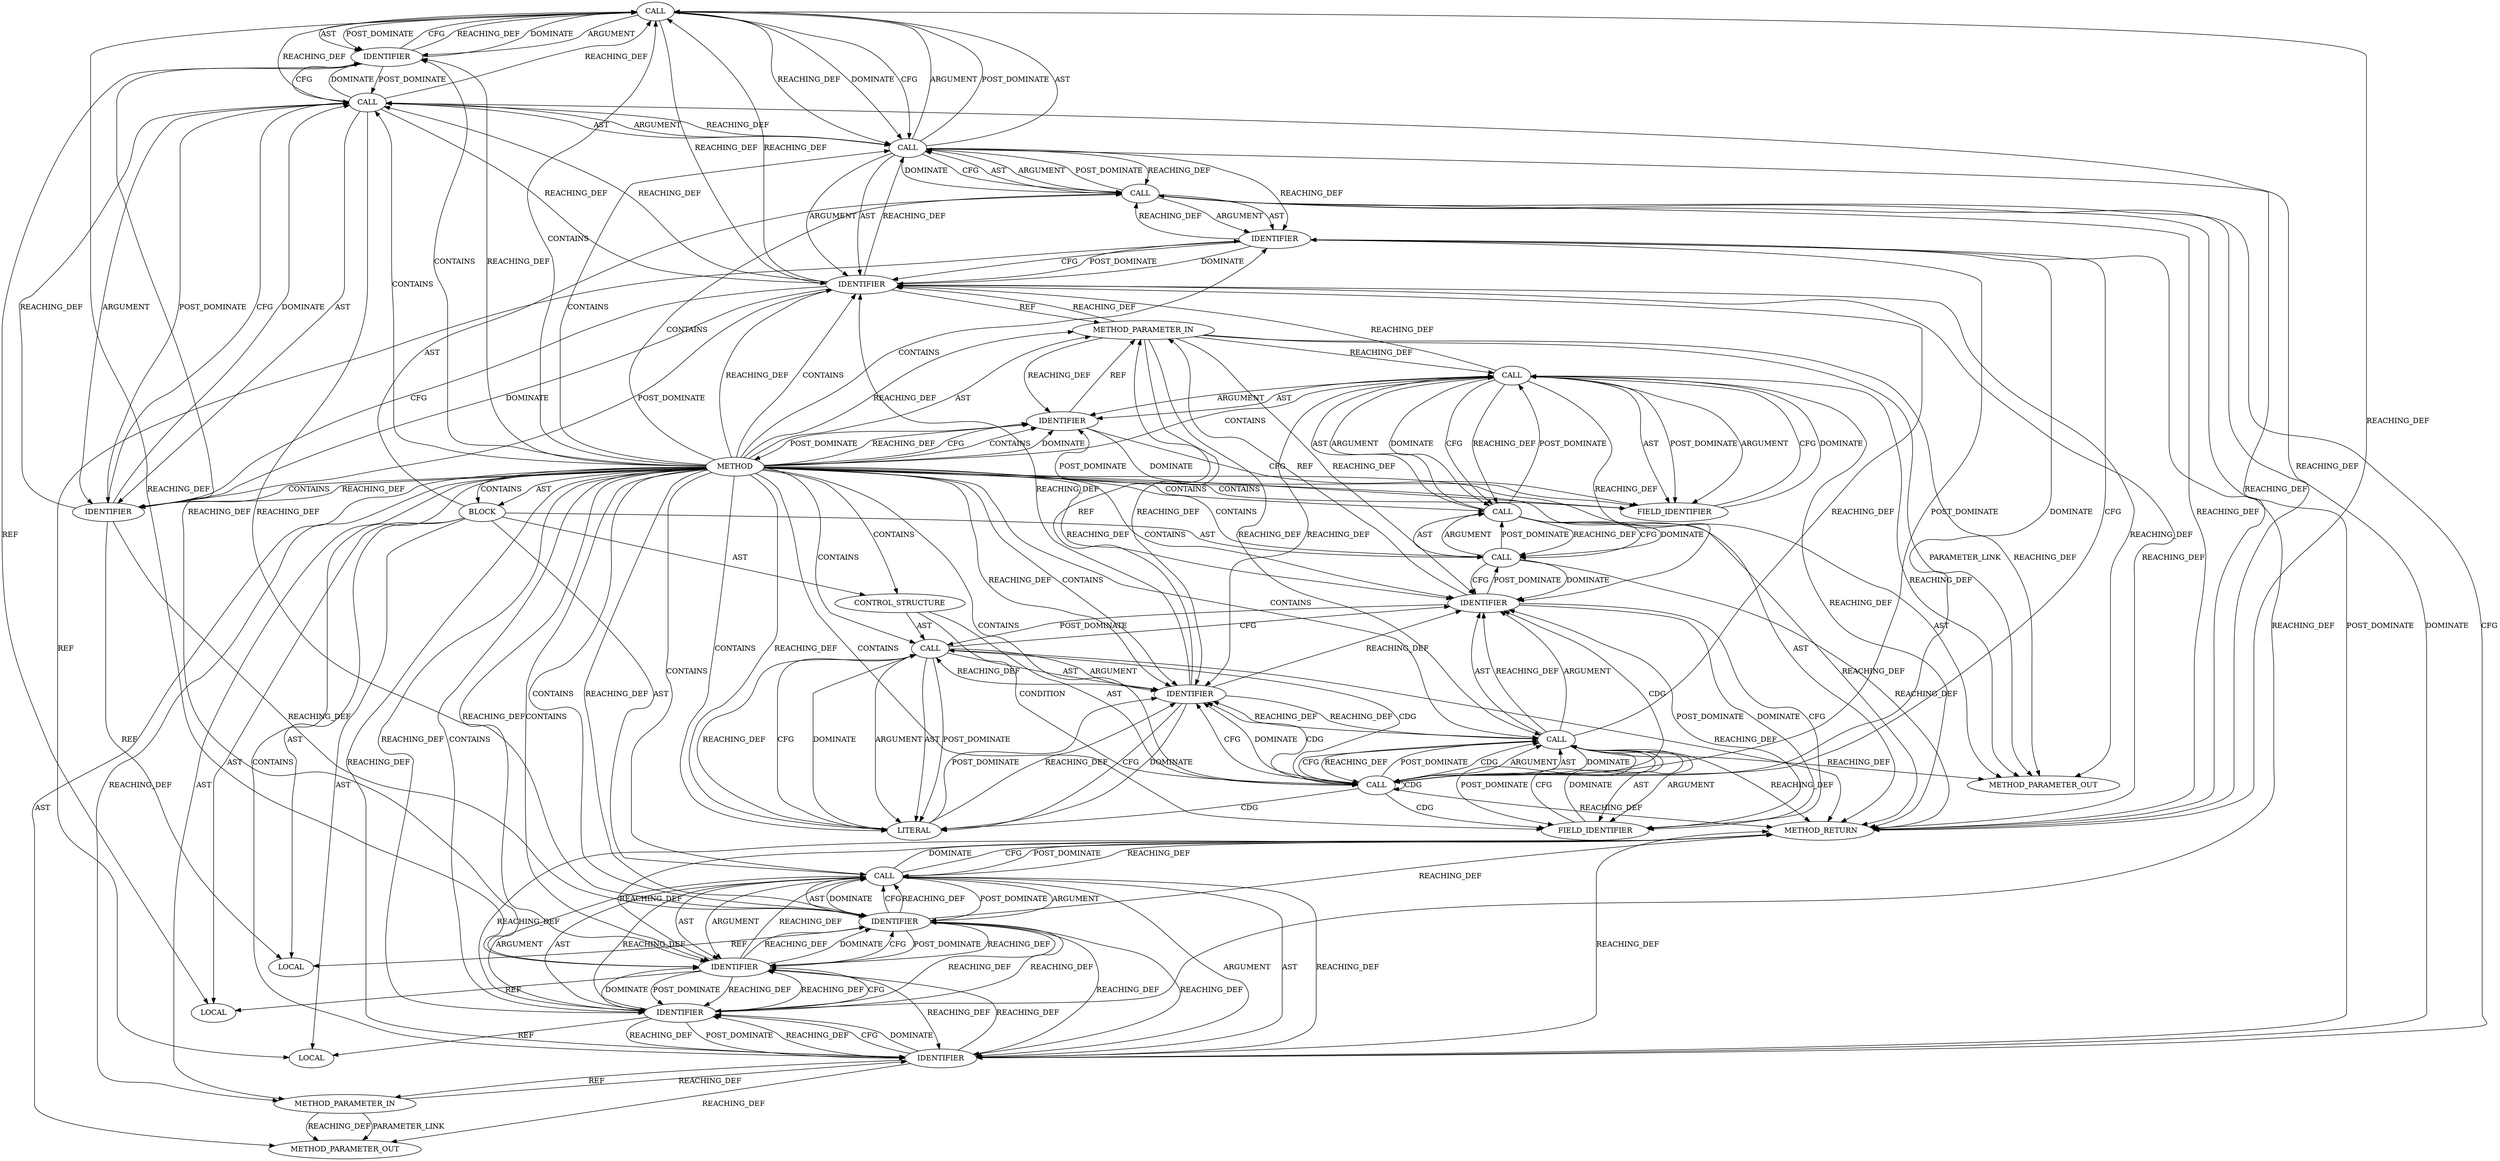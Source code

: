 digraph {
  2820 [label=CALL ORDER=3 ARGUMENT_INDEX=3 CODE="&len" COLUMN_NUMBER=42 METHOD_FULL_NAME="<operator>.addressOf" LINE_NUMBER=863 TYPE_FULL_NAME="<empty>" DISPATCH_TYPE="STATIC_DISPATCH" SIGNATURE="" NAME="<operator>.addressOf"]
  2803 [label=CALL ORDER=1 ARGUMENT_INDEX=1 CODE="cursor->total_resid" COLUMN_NUMBER=11 METHOD_FULL_NAME="<operator>.indirectFieldAccess" LINE_NUMBER=856 TYPE_FULL_NAME="<empty>" DISPATCH_TYPE="STATIC_DISPATCH" SIGNATURE="" NAME="<operator>.indirectFieldAccess"]
  2797 [label=BLOCK ORDER=3 ARGUMENT_INDEX=-1 CODE="{
	struct page *page;
	size_t off, len;

	WARN_ON(!cursor->total_resid);

	/* skip zero-length data items */
	while (!cursor->resid)
		ceph_msg_data_advance(cursor, 0);

	/* get a piece of data, cursor isn't advanced */
	page = ceph_msg_data_next(cursor, &off, &len);
	bvec_set_page(bv, page, len, off);
}" COLUMN_NUMBER=1 LINE_NUMBER=852 TYPE_FULL_NAME="void"]
  2821 [label=IDENTIFIER ORDER=1 ARGUMENT_INDEX=1 CODE="len" COLUMN_NUMBER=43 LINE_NUMBER=863 TYPE_FULL_NAME="size_t" NAME="len"]
  2826 [label=IDENTIFIER ORDER=4 ARGUMENT_INDEX=4 CODE="off" COLUMN_NUMBER=31 LINE_NUMBER=864 TYPE_FULL_NAME="size_t" NAME="off"]
  2822 [label=CALL ORDER=7 ARGUMENT_INDEX=-1 CODE="bvec_set_page(bv, page, len, off)" COLUMN_NUMBER=2 METHOD_FULL_NAME="bvec_set_page" LINE_NUMBER=864 TYPE_FULL_NAME="<empty>" DISPATCH_TYPE="STATIC_DISPATCH" SIGNATURE="" NAME="bvec_set_page"]
  2811 [label=CALL ORDER=2 ARGUMENT_INDEX=-1 CODE="ceph_msg_data_advance(cursor, 0)" COLUMN_NUMBER=3 METHOD_FULL_NAME="ceph_msg_data_advance" LINE_NUMBER=860 TYPE_FULL_NAME="<empty>" DISPATCH_TYPE="STATIC_DISPATCH" SIGNATURE="" NAME="ceph_msg_data_advance"]
  2827 [label=METHOD_RETURN ORDER=4 CODE="RET" COLUMN_NUMBER=1 LINE_NUMBER=850 TYPE_FULL_NAME="void" EVALUATION_STRATEGY="BY_VALUE"]
  2817 [label=IDENTIFIER ORDER=1 ARGUMENT_INDEX=1 CODE="cursor" COLUMN_NUMBER=28 LINE_NUMBER=863 TYPE_FULL_NAME="ceph_msg_data_cursor*" NAME="cursor"]
  13086 [label=METHOD_PARAMETER_OUT ORDER=2 CODE="struct bio_vec *bv" IS_VARIADIC=false COLUMN_NUMBER=4 LINE_NUMBER=851 TYPE_FULL_NAME="bio_vec*" EVALUATION_STRATEGY="BY_VALUE" INDEX=2 NAME="bv"]
  2796 [label=METHOD_PARAMETER_IN ORDER=2 CODE="struct bio_vec *bv" IS_VARIADIC=false COLUMN_NUMBER=4 LINE_NUMBER=851 TYPE_FULL_NAME="bio_vec*" EVALUATION_STRATEGY="BY_VALUE" INDEX=2 NAME="bv"]
  2812 [label=IDENTIFIER ORDER=1 ARGUMENT_INDEX=1 CODE="cursor" COLUMN_NUMBER=25 LINE_NUMBER=860 TYPE_FULL_NAME="ceph_msg_data_cursor*" NAME="cursor"]
  2804 [label=IDENTIFIER ORDER=1 ARGUMENT_INDEX=1 CODE="cursor" COLUMN_NUMBER=11 LINE_NUMBER=856 TYPE_FULL_NAME="ceph_msg_data_cursor*" NAME="cursor"]
  2815 [label=IDENTIFIER ORDER=1 ARGUMENT_INDEX=1 CODE="page" COLUMN_NUMBER=2 LINE_NUMBER=863 TYPE_FULL_NAME="page*" NAME="page"]
  2794 [label=METHOD COLUMN_NUMBER=1 LINE_NUMBER=850 COLUMN_NUMBER_END=1 IS_EXTERNAL=false SIGNATURE="void get_bvec_at (ceph_msg_data_cursor*,bio_vec*)" NAME="get_bvec_at" AST_PARENT_TYPE="TYPE_DECL" AST_PARENT_FULL_NAME="file_code_old-a282a2f-decode_preamble-524.c:<global>" ORDER=48 CODE="static void get_bvec_at(struct ceph_msg_data_cursor *cursor,
			struct bio_vec *bv)
{
	struct page *page;
	size_t off, len;

	WARN_ON(!cursor->total_resid);

	/* skip zero-length data items */
	while (!cursor->resid)
		ceph_msg_data_advance(cursor, 0);

	/* get a piece of data, cursor isn't advanced */
	page = ceph_msg_data_next(cursor, &off, &len);
	bvec_set_page(bv, page, len, off);
}" FULL_NAME="get_bvec_at" LINE_NUMBER_END=865 FILENAME="file_code_old-a282a2f-decode_preamble-524.c"]
  2814 [label=CALL ORDER=6 ARGUMENT_INDEX=-1 CODE="page = ceph_msg_data_next(cursor, &off, &len)" COLUMN_NUMBER=2 METHOD_FULL_NAME="<operator>.assignment" LINE_NUMBER=863 TYPE_FULL_NAME="<empty>" DISPATCH_TYPE="STATIC_DISPATCH" SIGNATURE="" NAME="<operator>.assignment"]
  2801 [label=CALL ORDER=4 ARGUMENT_INDEX=-1 CODE="WARN_ON(!cursor->total_resid)" COLUMN_NUMBER=2 METHOD_FULL_NAME="WARN_ON" LINE_NUMBER=856 TYPE_FULL_NAME="<empty>" DISPATCH_TYPE="STATIC_DISPATCH" SIGNATURE="" NAME="WARN_ON"]
  2799 [label=LOCAL ORDER=2 CODE="size_t off" COLUMN_NUMBER=9 LINE_NUMBER=854 TYPE_FULL_NAME="size_t" NAME="off"]
  2810 [label=FIELD_IDENTIFIER ORDER=2 ARGUMENT_INDEX=2 CODE="resid" COLUMN_NUMBER=10 LINE_NUMBER=859 CANONICAL_NAME="resid"]
  2823 [label=IDENTIFIER ORDER=1 ARGUMENT_INDEX=1 CODE="bv" COLUMN_NUMBER=16 LINE_NUMBER=864 TYPE_FULL_NAME="bio_vec*" NAME="bv"]
  2800 [label=LOCAL ORDER=3 CODE="size_t len" COLUMN_NUMBER=14 LINE_NUMBER=854 TYPE_FULL_NAME="size_t" NAME="len"]
  2824 [label=IDENTIFIER ORDER=2 ARGUMENT_INDEX=2 CODE="page" COLUMN_NUMBER=20 LINE_NUMBER=864 TYPE_FULL_NAME="page*" NAME="page"]
  2809 [label=IDENTIFIER ORDER=1 ARGUMENT_INDEX=1 CODE="cursor" COLUMN_NUMBER=10 LINE_NUMBER=859 TYPE_FULL_NAME="ceph_msg_data_cursor*" NAME="cursor"]
  2805 [label=FIELD_IDENTIFIER ORDER=2 ARGUMENT_INDEX=2 CODE="total_resid" COLUMN_NUMBER=11 LINE_NUMBER=856 CANONICAL_NAME="total_resid"]
  2798 [label=LOCAL ORDER=1 CODE="struct page* page" COLUMN_NUMBER=14 LINE_NUMBER=853 TYPE_FULL_NAME="page*" NAME="page"]
  2825 [label=IDENTIFIER ORDER=3 ARGUMENT_INDEX=3 CODE="len" COLUMN_NUMBER=26 LINE_NUMBER=864 TYPE_FULL_NAME="size_t" NAME="len"]
  2819 [label=IDENTIFIER ORDER=1 ARGUMENT_INDEX=1 CODE="off" COLUMN_NUMBER=37 LINE_NUMBER=863 TYPE_FULL_NAME="size_t" NAME="off"]
  2807 [label=CALL ORDER=1 ARGUMENT_INDEX=-1 CODE="!cursor->resid" COLUMN_NUMBER=9 METHOD_FULL_NAME="<operator>.logicalNot" LINE_NUMBER=859 TYPE_FULL_NAME="<empty>" DISPATCH_TYPE="STATIC_DISPATCH" SIGNATURE="" NAME="<operator>.logicalNot"]
  13085 [label=METHOD_PARAMETER_OUT ORDER=1 CODE="struct ceph_msg_data_cursor *cursor" IS_VARIADIC=false COLUMN_NUMBER=25 LINE_NUMBER=850 TYPE_FULL_NAME="ceph_msg_data_cursor*" EVALUATION_STRATEGY="BY_VALUE" INDEX=1 NAME="cursor"]
  2818 [label=CALL ORDER=2 ARGUMENT_INDEX=2 CODE="&off" COLUMN_NUMBER=36 METHOD_FULL_NAME="<operator>.addressOf" LINE_NUMBER=863 TYPE_FULL_NAME="<empty>" DISPATCH_TYPE="STATIC_DISPATCH" SIGNATURE="" NAME="<operator>.addressOf"]
  2795 [label=METHOD_PARAMETER_IN ORDER=1 CODE="struct ceph_msg_data_cursor *cursor" IS_VARIADIC=false COLUMN_NUMBER=25 LINE_NUMBER=850 TYPE_FULL_NAME="ceph_msg_data_cursor*" EVALUATION_STRATEGY="BY_VALUE" INDEX=1 NAME="cursor"]
  2802 [label=CALL ORDER=1 ARGUMENT_INDEX=1 CODE="!cursor->total_resid" COLUMN_NUMBER=10 METHOD_FULL_NAME="<operator>.logicalNot" LINE_NUMBER=856 TYPE_FULL_NAME="<empty>" DISPATCH_TYPE="STATIC_DISPATCH" SIGNATURE="" NAME="<operator>.logicalNot"]
  2806 [label=CONTROL_STRUCTURE CONTROL_STRUCTURE_TYPE="WHILE" ORDER=5 PARSER_TYPE_NAME="<empty>" ARGUMENT_INDEX=-1 CODE="while (!cursor->resid)" COLUMN_NUMBER=2 LINE_NUMBER=859]
  2813 [label=LITERAL ORDER=2 ARGUMENT_INDEX=2 CODE="0" COLUMN_NUMBER=33 LINE_NUMBER=860 TYPE_FULL_NAME="int"]
  2816 [label=CALL ORDER=2 ARGUMENT_INDEX=2 CODE="ceph_msg_data_next(cursor, &off, &len)" COLUMN_NUMBER=9 METHOD_FULL_NAME="ceph_msg_data_next" LINE_NUMBER=863 TYPE_FULL_NAME="<empty>" DISPATCH_TYPE="STATIC_DISPATCH" SIGNATURE="" NAME="ceph_msg_data_next"]
  2808 [label=CALL ORDER=1 ARGUMENT_INDEX=1 CODE="cursor->resid" COLUMN_NUMBER=10 METHOD_FULL_NAME="<operator>.indirectFieldAccess" LINE_NUMBER=859 TYPE_FULL_NAME="<empty>" DISPATCH_TYPE="STATIC_DISPATCH" SIGNATURE="" NAME="<operator>.indirectFieldAccess"]
  2804 -> 2805 [label=CFG ]
  2808 -> 2827 [label=REACHING_DEF VARIABLE="cursor->resid"]
  2817 -> 2795 [label=REF ]
  2826 -> 2822 [label=DOMINATE ]
  2822 -> 2825 [label=AST ]
  2809 -> 2801 [label=POST_DOMINATE ]
  2816 -> 2814 [label=CFG ]
  2812 -> 2813 [label=CFG ]
  2811 -> 2812 [label=AST ]
  2794 -> 2819 [label=CONTAINS ]
  2810 -> 2808 [label=CFG ]
  2797 -> 2801 [label=AST ]
  2807 -> 2812 [label=CDG ]
  2795 -> 13085 [label=PARAMETER_LINK ]
  2816 -> 2820 [label=ARGUMENT ]
  2816 -> 2820 [label=POST_DOMINATE ]
  2820 -> 2816 [label=REACHING_DEF VARIABLE="&len"]
  2806 -> 2811 [label=AST ]
  2822 -> 2823 [label=ARGUMENT ]
  2805 -> 2803 [label=CFG ]
  2824 -> 2827 [label=REACHING_DEF VARIABLE="page"]
  2824 -> 2823 [label=POST_DOMINATE ]
  2818 -> 2821 [label=CFG ]
  2794 -> 2826 [label=CONTAINS ]
  2808 -> 2809 [label=ARGUMENT ]
  2819 -> 2817 [label=POST_DOMINATE ]
  2822 -> 2826 [label=POST_DOMINATE ]
  2822 -> 2827 [label=REACHING_DEF VARIABLE="bvec_set_page(bv, page, len, off)"]
  2794 -> 2806 [label=CONTAINS ]
  2817 -> 2819 [label=CFG ]
  2807 -> 2809 [label=CDG ]
  2814 -> 2816 [label=AST ]
  2819 -> 2826 [label=REACHING_DEF VARIABLE="off"]
  2824 -> 2825 [label=REACHING_DEF VARIABLE="page"]
  2825 -> 2822 [label=REACHING_DEF VARIABLE="len"]
  2794 -> 2823 [label=REACHING_DEF VARIABLE=""]
  2794 -> 2808 [label=CONTAINS ]
  2794 -> 2804 [label=REACHING_DEF VARIABLE=""]
  2824 -> 2825 [label=CFG ]
  2809 -> 2810 [label=DOMINATE ]
  2821 -> 2820 [label=CFG ]
  2807 -> 2815 [label=DOMINATE ]
  2802 -> 2827 [label=REACHING_DEF VARIABLE="!cursor->total_resid"]
  2797 -> 2799 [label=AST ]
  2821 -> 2800 [label=REF ]
  2816 -> 2820 [label=AST ]
  2794 -> 2823 [label=CONTAINS ]
  2794 -> 2812 [label=REACHING_DEF VARIABLE=""]
  2803 -> 2827 [label=REACHING_DEF VARIABLE="cursor->total_resid"]
  2795 -> 2808 [label=REACHING_DEF VARIABLE="cursor"]
  2807 -> 2808 [label=POST_DOMINATE ]
  2811 -> 2812 [label=ARGUMENT ]
  2807 -> 2815 [label=CFG ]
  2802 -> 2803 [label=ARGUMENT ]
  2823 -> 2814 [label=POST_DOMINATE ]
  2804 -> 2805 [label=DOMINATE ]
  2808 -> 2807 [label=DOMINATE ]
  2826 -> 2825 [label=POST_DOMINATE ]
  2804 -> 2794 [label=POST_DOMINATE ]
  2803 -> 2802 [label=DOMINATE ]
  2794 -> 2817 [label=REACHING_DEF VARIABLE=""]
  2803 -> 2802 [label=CFG ]
  2815 -> 2807 [label=POST_DOMINATE ]
  2794 -> 2818 [label=CONTAINS ]
  2812 -> 2795 [label=REF ]
  2815 -> 2817 [label=DOMINATE ]
  2794 -> 2803 [label=CONTAINS ]
  2794 -> 2815 [label=CONTAINS ]
  2794 -> 2824 [label=REACHING_DEF VARIABLE=""]
  2825 -> 2823 [label=REACHING_DEF VARIABLE="len"]
  2822 -> 2827 [label=DOMINATE ]
  2822 -> 2824 [label=ARGUMENT ]
  2813 -> 2812 [label=POST_DOMINATE ]
  2801 -> 2802 [label=AST ]
  2809 -> 2811 [label=POST_DOMINATE ]
  2817 -> 13085 [label=REACHING_DEF VARIABLE="cursor"]
  2813 -> 2811 [label=REACHING_DEF VARIABLE="0"]
  2796 -> 13086 [label=REACHING_DEF VARIABLE="bv"]
  2794 -> 2797 [label=AST ]
  2807 -> 2808 [label=CDG ]
  2807 -> 2827 [label=REACHING_DEF VARIABLE="!cursor->resid"]
  2796 -> 13086 [label=PARAMETER_LINK ]
  2825 -> 2800 [label=REF ]
  2805 -> 2804 [label=POST_DOMINATE ]
  2817 -> 2827 [label=REACHING_DEF VARIABLE="cursor"]
  2794 -> 2820 [label=CONTAINS ]
  2794 -> 2813 [label=REACHING_DEF VARIABLE=""]
  2821 -> 2818 [label=POST_DOMINATE ]
  2823 -> 2827 [label=REACHING_DEF VARIABLE="bv"]
  2808 -> 2817 [label=REACHING_DEF VARIABLE="cursor->resid"]
  2794 -> 2821 [label=REACHING_DEF VARIABLE=""]
  2808 -> 2812 [label=REACHING_DEF VARIABLE="cursor->resid"]
  2808 -> 13085 [label=REACHING_DEF VARIABLE="cursor->resid"]
  2819 -> 2799 [label=REF ]
  2820 -> 2816 [label=DOMINATE ]
  2812 -> 2817 [label=REACHING_DEF VARIABLE="cursor"]
  2807 -> 2807 [label=CDG ]
  2794 -> 2816 [label=CONTAINS ]
  2823 -> 2825 [label=REACHING_DEF VARIABLE="bv"]
  2794 -> 2795 [label=REACHING_DEF VARIABLE=""]
  2826 -> 2827 [label=REACHING_DEF VARIABLE="off"]
  2794 -> 2827 [label=AST ]
  2808 -> 2810 [label=AST ]
  2808 -> 2807 [label=REACHING_DEF VARIABLE="cursor->resid"]
  2820 -> 2816 [label=CFG ]
  2797 -> 2798 [label=AST ]
  2816 -> 2818 [label=AST ]
  2801 -> 2827 [label=REACHING_DEF VARIABLE="WARN_ON(!cursor->total_resid)"]
  2816 -> 2815 [label=REACHING_DEF VARIABLE="ceph_msg_data_next(cursor, &off, &len)"]
  2794 -> 2804 [label=CFG ]
  2795 -> 2812 [label=REACHING_DEF VARIABLE="cursor"]
  2802 -> 2801 [label=REACHING_DEF VARIABLE="!cursor->total_resid"]
  2797 -> 2806 [label=AST ]
  2811 -> 2813 [label=ARGUMENT ]
  2794 -> 2811 [label=CONTAINS ]
  2818 -> 2827 [label=REACHING_DEF VARIABLE="&off"]
  2808 -> 2810 [label=POST_DOMINATE ]
  2806 -> 2807 [label=AST ]
  2794 -> 2822 [label=CONTAINS ]
  2822 -> 2826 [label=ARGUMENT ]
  2818 -> 2826 [label=REACHING_DEF VARIABLE="&off"]
  2795 -> 2803 [label=REACHING_DEF VARIABLE="cursor"]
  2823 -> 2822 [label=REACHING_DEF VARIABLE="bv"]
  2819 -> 2818 [label=REACHING_DEF VARIABLE="off"]
  2807 -> 2811 [label=CDG ]
  2796 -> 2823 [label=REACHING_DEF VARIABLE="bv"]
  2812 -> 2811 [label=REACHING_DEF VARIABLE="cursor"]
  2794 -> 2825 [label=REACHING_DEF VARIABLE=""]
  2825 -> 2824 [label=REACHING_DEF VARIABLE="len"]
  2816 -> 2818 [label=ARGUMENT ]
  2821 -> 2820 [label=REACHING_DEF VARIABLE="len"]
  2803 -> 2805 [label=AST ]
  2813 -> 2811 [label=CFG ]
  2797 -> 2822 [label=AST ]
  2819 -> 2818 [label=CFG ]
  2825 -> 2824 [label=POST_DOMINATE ]
  2808 -> 2809 [label=REACHING_DEF VARIABLE="cursor->resid"]
  2808 -> 2809 [label=AST ]
  2802 -> 2801 [label=CFG ]
  2807 -> 2808 [label=ARGUMENT ]
  2806 -> 2807 [label=CONDITION ]
  2826 -> 2825 [label=REACHING_DEF VARIABLE="off"]
  2811 -> 2813 [label=AST ]
  2814 -> 2816 [label=ARGUMENT ]
  2820 -> 2821 [label=ARGUMENT ]
  2823 -> 2824 [label=REACHING_DEF VARIABLE="bv"]
  2814 -> 2827 [label=REACHING_DEF VARIABLE="page = ceph_msg_data_next(cursor, &off, &len)"]
  2818 -> 2817 [label=REACHING_DEF VARIABLE="&off"]
  2815 -> 2824 [label=REACHING_DEF VARIABLE="page"]
  2801 -> 2809 [label=DOMINATE ]
  2818 -> 2816 [label=REACHING_DEF VARIABLE="&off"]
  2816 -> 2827 [label=REACHING_DEF VARIABLE="ceph_msg_data_next(cursor, &off, &len)"]
  2794 -> 13086 [label=AST ]
  2826 -> 2822 [label=CFG ]
  2826 -> 2824 [label=REACHING_DEF VARIABLE="off"]
  2823 -> 2826 [label=REACHING_DEF VARIABLE="bv"]
  2794 -> 2795 [label=AST ]
  2794 -> 2819 [label=REACHING_DEF VARIABLE=""]
  2794 -> 2824 [label=CONTAINS ]
  2811 -> 2813 [label=POST_DOMINATE ]
  2801 -> 2802 [label=ARGUMENT ]
  2794 -> 2817 [label=CONTAINS ]
  2817 -> 2818 [label=REACHING_DEF VARIABLE="cursor"]
  2803 -> 2817 [label=REACHING_DEF VARIABLE="cursor->total_resid"]
  2825 -> 2826 [label=REACHING_DEF VARIABLE="len"]
  2801 -> 2802 [label=POST_DOMINATE ]
  2817 -> 2820 [label=REACHING_DEF VARIABLE="cursor"]
  2794 -> 2802 [label=CONTAINS ]
  2820 -> 2825 [label=REACHING_DEF VARIABLE="&len"]
  2825 -> 2826 [label=DOMINATE ]
  2812 -> 2809 [label=REACHING_DEF VARIABLE="cursor"]
  2815 -> 2817 [label=CFG ]
  2794 -> 2796 [label=REACHING_DEF VARIABLE=""]
  2811 -> 2809 [label=CFG ]
  2820 -> 2817 [label=REACHING_DEF VARIABLE="&len"]
  2818 -> 2819 [label=ARGUMENT ]
  2803 -> 2805 [label=POST_DOMINATE ]
  2805 -> 2803 [label=DOMINATE ]
  2814 -> 2815 [label=ARGUMENT ]
  2813 -> 2811 [label=DOMINATE ]
  2826 -> 2822 [label=REACHING_DEF VARIABLE="off"]
  2816 -> 2817 [label=AST ]
  2821 -> 2825 [label=REACHING_DEF VARIABLE="len"]
  2816 -> 2814 [label=REACHING_DEF VARIABLE="ceph_msg_data_next(cursor, &off, &len)"]
  2803 -> 2804 [label=ARGUMENT ]
  2802 -> 2803 [label=POST_DOMINATE ]
  2822 -> 2823 [label=AST ]
  2820 -> 2821 [label=AST ]
  2811 -> 2827 [label=REACHING_DEF VARIABLE="ceph_msg_data_advance(cursor, 0)"]
  2807 -> 2812 [label=CFG ]
  2823 -> 2824 [label=CFG ]
  2794 -> 2814 [label=CONTAINS ]
  2794 -> 2810 [label=CONTAINS ]
  2819 -> 2818 [label=DOMINATE ]
  2826 -> 2823 [label=REACHING_DEF VARIABLE="off"]
  2822 -> 2825 [label=ARGUMENT ]
  2794 -> 2807 [label=CONTAINS ]
  2794 -> 2801 [label=CONTAINS ]
  2818 -> 2819 [label=AST ]
  2808 -> 2807 [label=CFG ]
  2812 -> 2813 [label=DOMINATE ]
  2821 -> 2820 [label=DOMINATE ]
  2818 -> 2821 [label=DOMINATE ]
  2823 -> 2824 [label=DOMINATE ]
  2822 -> 2827 [label=CFG ]
  2825 -> 2826 [label=CFG ]
  2822 -> 2826 [label=AST ]
  2803 -> 2804 [label=AST ]
  2814 -> 2823 [label=DOMINATE ]
  2794 -> 2812 [label=CONTAINS ]
  2817 -> 2815 [label=POST_DOMINATE ]
  2809 -> 2810 [label=CFG ]
  2814 -> 2823 [label=CFG ]
  2820 -> 2818 [label=REACHING_DEF VARIABLE="&len"]
  2824 -> 2825 [label=DOMINATE ]
  2803 -> 13085 [label=REACHING_DEF VARIABLE="cursor->total_resid"]
  2802 -> 2801 [label=DOMINATE ]
  2810 -> 2809 [label=POST_DOMINATE ]
  2795 -> 2809 [label=REACHING_DEF VARIABLE="cursor"]
  2794 -> 2796 [label=AST ]
  2822 -> 2824 [label=AST ]
  2809 -> 2795 [label=REF ]
  2795 -> 13085 [label=REACHING_DEF VARIABLE="cursor"]
  2794 -> 2804 [label=CONTAINS ]
  2826 -> 2799 [label=REF ]
  2794 -> 13085 [label=AST ]
  2803 -> 2809 [label=REACHING_DEF VARIABLE="cursor->total_resid"]
  2803 -> 2805 [label=ARGUMENT ]
  2825 -> 2827 [label=REACHING_DEF VARIABLE="len"]
  2818 -> 2819 [label=POST_DOMINATE ]
  2797 -> 2814 [label=AST ]
  2797 -> 2800 [label=AST ]
  2827 -> 2822 [label=POST_DOMINATE ]
  2795 -> 2817 [label=REACHING_DEF VARIABLE="cursor"]
  2820 -> 2821 [label=POST_DOMINATE ]
  2817 -> 2819 [label=DOMINATE ]
  2794 -> 2821 [label=CONTAINS ]
  2794 -> 2797 [label=CONTAINS ]
  2807 -> 2810 [label=CDG ]
  2794 -> 2809 [label=CONTAINS ]
  2807 -> 2812 [label=DOMINATE ]
  2802 -> 2803 [label=AST ]
  2803 -> 2812 [label=REACHING_DEF VARIABLE="cursor->total_resid"]
  2807 -> 2813 [label=CDG ]
  2794 -> 2825 [label=CONTAINS ]
  2795 -> 2804 [label=REACHING_DEF VARIABLE="cursor"]
  2801 -> 2809 [label=CFG ]
  2824 -> 2826 [label=REACHING_DEF VARIABLE="page"]
  2823 -> 2796 [label=REF ]
  2823 -> 13086 [label=REACHING_DEF VARIABLE="bv"]
  2824 -> 2822 [label=REACHING_DEF VARIABLE="page"]
  2794 -> 2826 [label=REACHING_DEF VARIABLE=""]
  2807 -> 2808 [label=AST ]
  2814 -> 2815 [label=AST ]
  2814 -> 2816 [label=POST_DOMINATE ]
  2816 -> 2817 [label=ARGUMENT ]
  2816 -> 2814 [label=DOMINATE ]
  2824 -> 2823 [label=REACHING_DEF VARIABLE="page"]
  2794 -> 2804 [label=DOMINATE ]
  2803 -> 2802 [label=REACHING_DEF VARIABLE="cursor->total_resid"]
  2820 -> 2827 [label=REACHING_DEF VARIABLE="&len"]
  2818 -> 2820 [label=REACHING_DEF VARIABLE="&off"]
  2824 -> 2798 [label=REF ]
  2810 -> 2808 [label=DOMINATE ]
  2794 -> 2809 [label=REACHING_DEF VARIABLE=""]
  2813 -> 2812 [label=REACHING_DEF VARIABLE="0"]
  2817 -> 2816 [label=REACHING_DEF VARIABLE="cursor"]
  2812 -> 2808 [label=REACHING_DEF VARIABLE="cursor"]
  2804 -> 2795 [label=REF ]
  2794 -> 2813 [label=CONTAINS ]
  2815 -> 2798 [label=REF ]
  2794 -> 2805 [label=CONTAINS ]
  2808 -> 2810 [label=ARGUMENT ]
  2815 -> 2814 [label=REACHING_DEF VARIABLE="page"]
}

